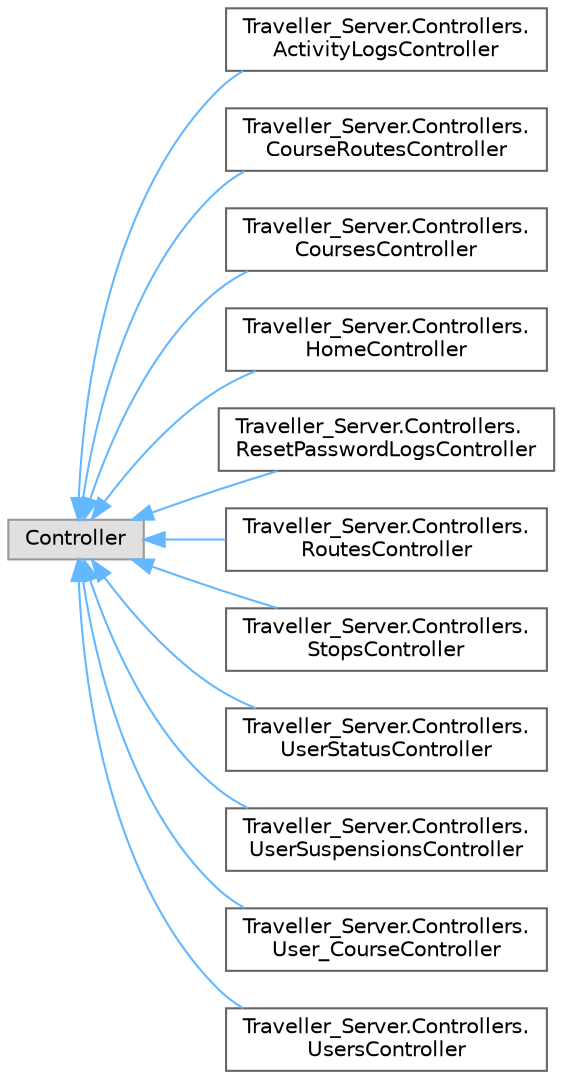 digraph "Graphical Class Hierarchy"
{
 // LATEX_PDF_SIZE
  bgcolor="transparent";
  edge [fontname=Helvetica,fontsize=10,labelfontname=Helvetica,labelfontsize=10];
  node [fontname=Helvetica,fontsize=10,shape=box,height=0.2,width=0.4];
  rankdir="LR";
  Node0 [label="Controller",height=0.2,width=0.4,color="grey60", fillcolor="#E0E0E0", style="filled",tooltip=" "];
  Node0 -> Node1 [dir="back",color="steelblue1",style="solid"];
  Node1 [label="Traveller_Server.Controllers.\lActivityLogsController",height=0.2,width=0.4,color="grey40", fillcolor="white", style="filled",URL="$class_traveller___server_1_1_controllers_1_1_activity_logs_controller.html",tooltip=" "];
  Node0 -> Node2 [dir="back",color="steelblue1",style="solid"];
  Node2 [label="Traveller_Server.Controllers.\lCourseRoutesController",height=0.2,width=0.4,color="grey40", fillcolor="white", style="filled",URL="$class_traveller___server_1_1_controllers_1_1_course_routes_controller.html",tooltip=" "];
  Node0 -> Node3 [dir="back",color="steelblue1",style="solid"];
  Node3 [label="Traveller_Server.Controllers.\lCoursesController",height=0.2,width=0.4,color="grey40", fillcolor="white", style="filled",URL="$class_traveller___server_1_1_controllers_1_1_courses_controller.html",tooltip=" "];
  Node0 -> Node4 [dir="back",color="steelblue1",style="solid"];
  Node4 [label="Traveller_Server.Controllers.\lHomeController",height=0.2,width=0.4,color="grey40", fillcolor="white", style="filled",URL="$class_traveller___server_1_1_controllers_1_1_home_controller.html",tooltip=" "];
  Node0 -> Node5 [dir="back",color="steelblue1",style="solid"];
  Node5 [label="Traveller_Server.Controllers.\lResetPasswordLogsController",height=0.2,width=0.4,color="grey40", fillcolor="white", style="filled",URL="$class_traveller___server_1_1_controllers_1_1_reset_password_logs_controller.html",tooltip=" "];
  Node0 -> Node6 [dir="back",color="steelblue1",style="solid"];
  Node6 [label="Traveller_Server.Controllers.\lRoutesController",height=0.2,width=0.4,color="grey40", fillcolor="white", style="filled",URL="$class_traveller___server_1_1_controllers_1_1_routes_controller.html",tooltip=" "];
  Node0 -> Node7 [dir="back",color="steelblue1",style="solid"];
  Node7 [label="Traveller_Server.Controllers.\lStopsController",height=0.2,width=0.4,color="grey40", fillcolor="white", style="filled",URL="$class_traveller___server_1_1_controllers_1_1_stops_controller.html",tooltip=" "];
  Node0 -> Node8 [dir="back",color="steelblue1",style="solid"];
  Node8 [label="Traveller_Server.Controllers.\lUserStatusController",height=0.2,width=0.4,color="grey40", fillcolor="white", style="filled",URL="$class_traveller___server_1_1_controllers_1_1_user_status_controller.html",tooltip=" "];
  Node0 -> Node9 [dir="back",color="steelblue1",style="solid"];
  Node9 [label="Traveller_Server.Controllers.\lUserSuspensionsController",height=0.2,width=0.4,color="grey40", fillcolor="white", style="filled",URL="$class_traveller___server_1_1_controllers_1_1_user_suspensions_controller.html",tooltip=" "];
  Node0 -> Node10 [dir="back",color="steelblue1",style="solid"];
  Node10 [label="Traveller_Server.Controllers.\lUser_CourseController",height=0.2,width=0.4,color="grey40", fillcolor="white", style="filled",URL="$class_traveller___server_1_1_controllers_1_1_user___course_controller.html",tooltip=" "];
  Node0 -> Node11 [dir="back",color="steelblue1",style="solid"];
  Node11 [label="Traveller_Server.Controllers.\lUsersController",height=0.2,width=0.4,color="grey40", fillcolor="white", style="filled",URL="$class_traveller___server_1_1_controllers_1_1_users_controller.html",tooltip=" "];
}

